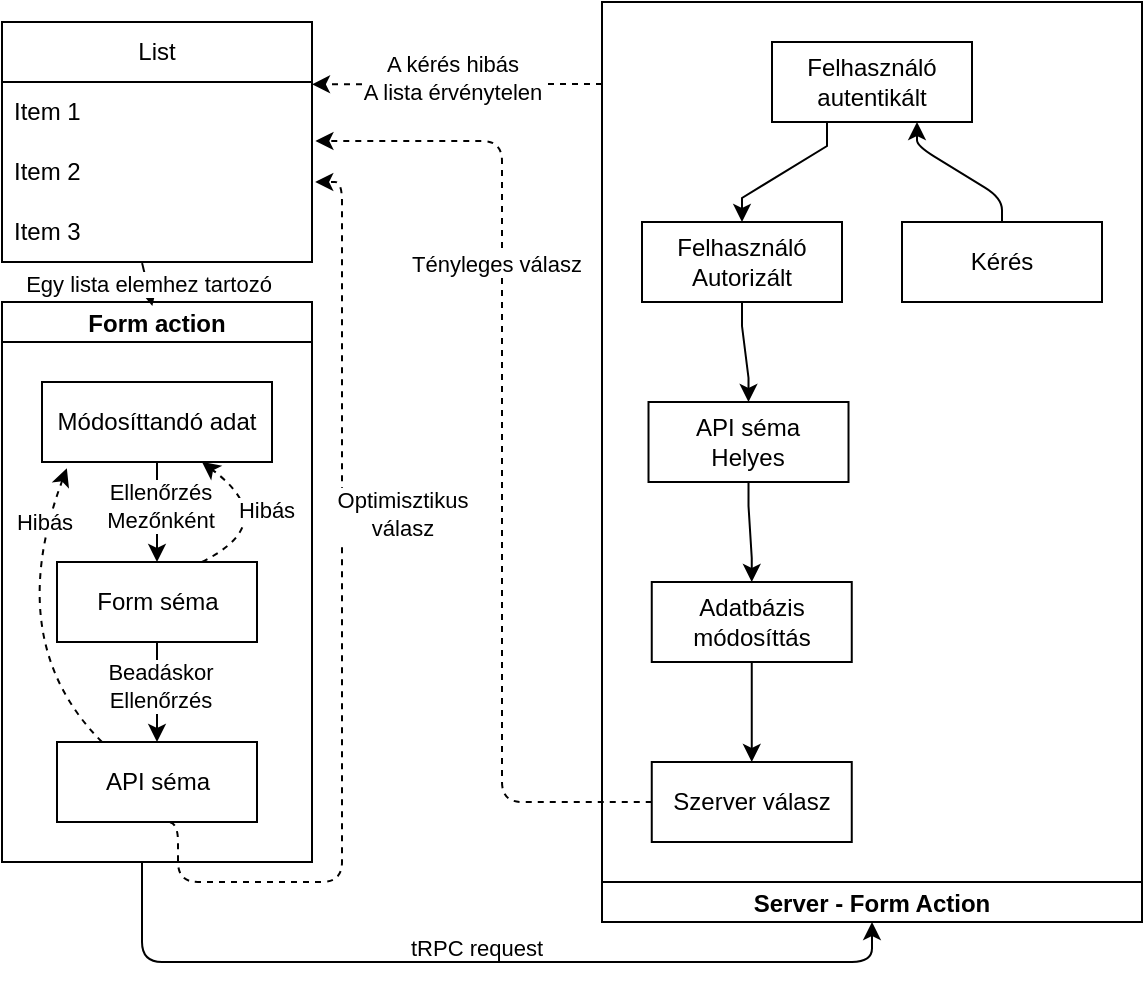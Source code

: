 <mxfile version="24.2.1" type="device">
  <diagram name="Page-1" id="GBj5iKv1wh0PbMnMIuHy">
    <mxGraphModel dx="1247" dy="713" grid="1" gridSize="10" guides="1" tooltips="1" connect="1" arrows="1" fold="1" page="1" pageScale="1" pageWidth="850" pageHeight="1100" math="0" shadow="0">
      <root>
        <mxCell id="0" />
        <mxCell id="1" parent="0" />
        <mxCell id="EJuAX2CbbpujH-HPQyCx-73" value="Form action" style="swimlane;startSize=20;horizontal=1;childLayout=flowLayout;flowOrientation=north;resizable=0;interRankCellSpacing=50;containerType=tree;fontSize=12;movable=0;rotatable=0;deletable=0;editable=0;locked=1;connectable=0;" vertex="1" parent="1">
          <mxGeometry x="10" y="150" width="155" height="280" as="geometry" />
        </mxCell>
        <mxCell id="EJuAX2CbbpujH-HPQyCx-74" value="Módosíttandó adat" style="whiteSpace=wrap;html=1;" vertex="1" parent="EJuAX2CbbpujH-HPQyCx-73">
          <mxGeometry x="20" y="40" width="115" height="40" as="geometry" />
        </mxCell>
        <mxCell id="EJuAX2CbbpujH-HPQyCx-75" value="Form séma" style="whiteSpace=wrap;html=1;" vertex="1" parent="EJuAX2CbbpujH-HPQyCx-73">
          <mxGeometry x="27.5" y="130" width="100" height="40" as="geometry" />
        </mxCell>
        <mxCell id="EJuAX2CbbpujH-HPQyCx-76" value="" style="html=1;rounded=1;curved=0;sourcePerimeterSpacing=0;targetPerimeterSpacing=0;startSize=6;endSize=6;noEdgeStyle=1;orthogonal=1;" edge="1" parent="EJuAX2CbbpujH-HPQyCx-73" source="EJuAX2CbbpujH-HPQyCx-74" target="EJuAX2CbbpujH-HPQyCx-75">
          <mxGeometry relative="1" as="geometry">
            <Array as="points">
              <mxPoint x="77.5" y="92" />
              <mxPoint x="77.5" y="118" />
            </Array>
          </mxGeometry>
        </mxCell>
        <mxCell id="EJuAX2CbbpujH-HPQyCx-82" value="Ellenőrzés&lt;div&gt;Mezőnként&lt;/div&gt;" style="edgeLabel;html=1;align=center;verticalAlign=middle;resizable=0;points=[];" vertex="1" connectable="0" parent="EJuAX2CbbpujH-HPQyCx-76">
          <mxGeometry x="-0.126" y="1" relative="1" as="geometry">
            <mxPoint as="offset" />
          </mxGeometry>
        </mxCell>
        <mxCell id="EJuAX2CbbpujH-HPQyCx-112" value="" style="html=1;rounded=1;curved=0;sourcePerimeterSpacing=0;targetPerimeterSpacing=0;startSize=6;endSize=6;noEdgeStyle=1;orthogonal=1;" edge="1" target="EJuAX2CbbpujH-HPQyCx-114" source="EJuAX2CbbpujH-HPQyCx-75" parent="EJuAX2CbbpujH-HPQyCx-73">
          <mxGeometry relative="1" as="geometry">
            <mxPoint x="488" y="810" as="sourcePoint" />
            <Array as="points">
              <mxPoint x="77.5" y="182" />
              <mxPoint x="77.5" y="208" />
            </Array>
          </mxGeometry>
        </mxCell>
        <mxCell id="EJuAX2CbbpujH-HPQyCx-113" value="Beadáskor&lt;div&gt;Ellenőrzés&lt;/div&gt;" style="edgeLabel;html=1;align=center;verticalAlign=middle;resizable=0;points=[];" vertex="1" connectable="0" parent="EJuAX2CbbpujH-HPQyCx-112">
          <mxGeometry x="-0.126" y="1" relative="1" as="geometry">
            <mxPoint as="offset" />
          </mxGeometry>
        </mxCell>
        <mxCell id="EJuAX2CbbpujH-HPQyCx-114" value="API séma" style="whiteSpace=wrap;html=1;" vertex="1" parent="EJuAX2CbbpujH-HPQyCx-73">
          <mxGeometry x="27.5" y="220" width="100" height="40" as="geometry" />
        </mxCell>
        <mxCell id="EJuAX2CbbpujH-HPQyCx-115" value="List" style="swimlane;fontStyle=0;childLayout=stackLayout;horizontal=1;startSize=30;horizontalStack=0;resizeParent=1;resizeParentMax=0;resizeLast=0;collapsible=1;marginBottom=0;whiteSpace=wrap;html=1;" vertex="1" parent="1">
          <mxGeometry x="10" y="10" width="155" height="120" as="geometry" />
        </mxCell>
        <mxCell id="EJuAX2CbbpujH-HPQyCx-116" value="Item 1" style="text;strokeColor=none;fillColor=none;align=left;verticalAlign=middle;spacingLeft=4;spacingRight=4;overflow=hidden;points=[[0,0.5],[1,0.5]];portConstraint=eastwest;rotatable=0;whiteSpace=wrap;html=1;" vertex="1" parent="EJuAX2CbbpujH-HPQyCx-115">
          <mxGeometry y="30" width="155" height="30" as="geometry" />
        </mxCell>
        <mxCell id="EJuAX2CbbpujH-HPQyCx-117" value="Item 2" style="text;strokeColor=none;fillColor=none;align=left;verticalAlign=middle;spacingLeft=4;spacingRight=4;overflow=hidden;points=[[0,0.5],[1,0.5]];portConstraint=eastwest;rotatable=0;whiteSpace=wrap;html=1;" vertex="1" parent="EJuAX2CbbpujH-HPQyCx-115">
          <mxGeometry y="60" width="155" height="30" as="geometry" />
        </mxCell>
        <mxCell id="EJuAX2CbbpujH-HPQyCx-118" value="Item 3" style="text;strokeColor=none;fillColor=none;align=left;verticalAlign=middle;spacingLeft=4;spacingRight=4;overflow=hidden;points=[[0,0.5],[1,0.5]];portConstraint=eastwest;rotatable=0;whiteSpace=wrap;html=1;" vertex="1" parent="EJuAX2CbbpujH-HPQyCx-115">
          <mxGeometry y="90" width="155" height="30" as="geometry" />
        </mxCell>
        <mxCell id="EJuAX2CbbpujH-HPQyCx-119" value="" style="endArrow=classic;html=1;rounded=0;exitX=0.452;exitY=1.019;exitDx=0;exitDy=0;exitPerimeter=0;entryX=0.485;entryY=0.007;entryDx=0;entryDy=0;entryPerimeter=0;" edge="1" parent="1" source="EJuAX2CbbpujH-HPQyCx-118" target="EJuAX2CbbpujH-HPQyCx-73">
          <mxGeometry width="50" height="50" relative="1" as="geometry">
            <mxPoint x="220" y="170" as="sourcePoint" />
            <mxPoint x="270" y="120" as="targetPoint" />
            <Array as="points" />
          </mxGeometry>
        </mxCell>
        <mxCell id="EJuAX2CbbpujH-HPQyCx-120" value="Egy lista elemhez tartozó" style="edgeLabel;html=1;align=center;verticalAlign=middle;resizable=0;points=[];" vertex="1" connectable="0" parent="EJuAX2CbbpujH-HPQyCx-119">
          <mxGeometry x="-0.076" relative="1" as="geometry">
            <mxPoint as="offset" />
          </mxGeometry>
        </mxCell>
        <mxCell id="EJuAX2CbbpujH-HPQyCx-121" style="edgeStyle=orthogonalEdgeStyle;rounded=1;orthogonalLoop=1;jettySize=auto;html=1;entryX=1.01;entryY=0.694;entryDx=0;entryDy=0;entryPerimeter=0;dashed=1;curved=0;" edge="1" parent="1" target="EJuAX2CbbpujH-HPQyCx-117">
          <mxGeometry relative="1" as="geometry">
            <mxPoint x="300" y="230" as="targetPoint" />
            <mxPoint x="88" y="410" as="sourcePoint" />
            <Array as="points">
              <mxPoint x="98" y="410" />
              <mxPoint x="98" y="440" />
              <mxPoint x="180" y="440" />
              <mxPoint x="180" y="90" />
              <mxPoint x="167" y="90" />
            </Array>
          </mxGeometry>
        </mxCell>
        <mxCell id="EJuAX2CbbpujH-HPQyCx-122" value="Optimisztikus&lt;div&gt;válasz&lt;/div&gt;" style="edgeLabel;html=1;align=center;verticalAlign=middle;resizable=0;points=[];" vertex="1" connectable="0" parent="EJuAX2CbbpujH-HPQyCx-121">
          <mxGeometry x="0.253" y="-1" relative="1" as="geometry">
            <mxPoint x="29" y="-2" as="offset" />
          </mxGeometry>
        </mxCell>
        <mxCell id="EJuAX2CbbpujH-HPQyCx-126" value="" style="endArrow=classic;html=1;rounded=0;curved=1;dashed=1;movable=1;resizable=1;rotatable=1;deletable=1;editable=1;locked=0;connectable=1;" edge="1" parent="1">
          <mxGeometry width="50" height="50" relative="1" as="geometry">
            <mxPoint x="110" y="280" as="sourcePoint" />
            <mxPoint x="110" y="230" as="targetPoint" />
            <Array as="points">
              <mxPoint x="150" y="260" />
            </Array>
          </mxGeometry>
        </mxCell>
        <mxCell id="EJuAX2CbbpujH-HPQyCx-127" value="Hibás" style="edgeLabel;html=1;align=center;verticalAlign=middle;resizable=0;points=[];" vertex="1" connectable="0" parent="EJuAX2CbbpujH-HPQyCx-126">
          <mxGeometry x="-0.149" y="9" relative="1" as="geometry">
            <mxPoint as="offset" />
          </mxGeometry>
        </mxCell>
        <mxCell id="EJuAX2CbbpujH-HPQyCx-128" value="" style="endArrow=classic;html=1;rounded=0;curved=1;dashed=1;movable=1;resizable=1;rotatable=1;deletable=1;editable=1;locked=0;connectable=1;entryX=0.108;entryY=1.079;entryDx=0;entryDy=0;entryPerimeter=0;" edge="1" parent="1" target="EJuAX2CbbpujH-HPQyCx-74">
          <mxGeometry width="50" height="50" relative="1" as="geometry">
            <mxPoint x="60" y="370" as="sourcePoint" />
            <mxPoint x="60" y="320" as="targetPoint" />
            <Array as="points">
              <mxPoint x="10" y="320" />
            </Array>
          </mxGeometry>
        </mxCell>
        <mxCell id="EJuAX2CbbpujH-HPQyCx-129" value="Hibás" style="edgeLabel;html=1;align=center;verticalAlign=middle;resizable=0;points=[];" vertex="1" connectable="0" parent="EJuAX2CbbpujH-HPQyCx-128">
          <mxGeometry x="-0.149" y="9" relative="1" as="geometry">
            <mxPoint x="26" y="-67" as="offset" />
          </mxGeometry>
        </mxCell>
        <mxCell id="EJuAX2CbbpujH-HPQyCx-130" value="Server - Form Action" style="swimlane;startSize=20;horizontal=1;childLayout=flowLayout;flowOrientation=north;resizable=0;interRankCellSpacing=50;containerType=tree;fontSize=12;flipV=1;" vertex="1" parent="1">
          <mxGeometry x="310" width="270" height="460" as="geometry" />
        </mxCell>
        <mxCell id="EJuAX2CbbpujH-HPQyCx-131" value="Felhasználó&lt;div&gt;autentikált&lt;/div&gt;" style="whiteSpace=wrap;html=1;flipV=1;" vertex="1" parent="EJuAX2CbbpujH-HPQyCx-130">
          <mxGeometry x="85" y="20" width="100" height="40" as="geometry" />
        </mxCell>
        <mxCell id="EJuAX2CbbpujH-HPQyCx-134" value="Kérés" style="whiteSpace=wrap;html=1;flipV=1;" vertex="1" parent="EJuAX2CbbpujH-HPQyCx-130">
          <mxGeometry x="150" y="110" width="100" height="40" as="geometry" />
        </mxCell>
        <mxCell id="EJuAX2CbbpujH-HPQyCx-135" value="" style="html=1;rounded=1;curved=0;sourcePerimeterSpacing=0;targetPerimeterSpacing=0;startSize=6;endSize=6;noEdgeStyle=1;orthogonal=1;startArrow=classic;startFill=1;endArrow=none;endFill=0;" edge="1" parent="EJuAX2CbbpujH-HPQyCx-130" source="EJuAX2CbbpujH-HPQyCx-131" target="EJuAX2CbbpujH-HPQyCx-134">
          <mxGeometry relative="1" as="geometry">
            <Array as="points">
              <mxPoint x="157.5" y="72" />
              <mxPoint x="200" y="98" />
            </Array>
          </mxGeometry>
        </mxCell>
        <mxCell id="EJuAX2CbbpujH-HPQyCx-145" value="API séma&lt;div&gt;Helyes&lt;/div&gt;" style="whiteSpace=wrap;html=1;flipV=1;" vertex="1" parent="EJuAX2CbbpujH-HPQyCx-130">
          <mxGeometry x="23.254" y="200" width="100" height="40" as="geometry" />
        </mxCell>
        <mxCell id="EJuAX2CbbpujH-HPQyCx-144" value="" style="edgeStyle=orthogonalEdgeStyle;rounded=0;orthogonalLoop=1;jettySize=auto;html=1;noEdgeStyle=1;orthogonal=1;" edge="1" source="EJuAX2CbbpujH-HPQyCx-131" target="EJuAX2CbbpujH-HPQyCx-148" parent="EJuAX2CbbpujH-HPQyCx-130">
          <mxGeometry relative="1" as="geometry">
            <Array as="points">
              <mxPoint x="112.5" y="72" />
              <mxPoint x="70" y="98" />
            </Array>
          </mxGeometry>
        </mxCell>
        <mxCell id="EJuAX2CbbpujH-HPQyCx-147" value="" style="edgeStyle=orthogonalEdgeStyle;rounded=0;orthogonalLoop=1;jettySize=auto;html=1;noEdgeStyle=1;orthogonal=1;" edge="1" target="EJuAX2CbbpujH-HPQyCx-145" source="EJuAX2CbbpujH-HPQyCx-148" parent="EJuAX2CbbpujH-HPQyCx-130">
          <mxGeometry relative="1" as="geometry">
            <mxPoint x="948" y="760" as="sourcePoint" />
            <Array as="points">
              <mxPoint x="70" y="162" />
              <mxPoint x="73.254" y="188" />
            </Array>
          </mxGeometry>
        </mxCell>
        <mxCell id="EJuAX2CbbpujH-HPQyCx-148" value="Felhasználó&lt;div&gt;Autorizált&lt;/div&gt;" style="whiteSpace=wrap;html=1;flipV=1;" vertex="1" parent="EJuAX2CbbpujH-HPQyCx-130">
          <mxGeometry x="20" y="110" width="100" height="40" as="geometry" />
        </mxCell>
        <mxCell id="EJuAX2CbbpujH-HPQyCx-149" value="" style="edgeStyle=orthogonalEdgeStyle;rounded=0;orthogonalLoop=1;jettySize=auto;html=1;noEdgeStyle=1;orthogonal=1;" edge="1" target="EJuAX2CbbpujH-HPQyCx-150" source="EJuAX2CbbpujH-HPQyCx-145" parent="EJuAX2CbbpujH-HPQyCx-130">
          <mxGeometry relative="1" as="geometry">
            <mxPoint x="950" y="810" as="sourcePoint" />
            <Array as="points">
              <mxPoint x="73.254" y="252" />
              <mxPoint x="74.881" y="278" />
            </Array>
          </mxGeometry>
        </mxCell>
        <mxCell id="EJuAX2CbbpujH-HPQyCx-150" value="Adatbázis módosíttás" style="whiteSpace=wrap;html=1;flipV=1;" vertex="1" parent="EJuAX2CbbpujH-HPQyCx-130">
          <mxGeometry x="24.881" y="290" width="100" height="40" as="geometry" />
        </mxCell>
        <mxCell id="EJuAX2CbbpujH-HPQyCx-152" value="Szerver válasz" style="whiteSpace=wrap;html=1;flipV=1;" vertex="1" parent="EJuAX2CbbpujH-HPQyCx-130">
          <mxGeometry x="24.881" y="380" width="100" height="40" as="geometry" />
        </mxCell>
        <mxCell id="EJuAX2CbbpujH-HPQyCx-151" value="" style="edgeStyle=orthogonalEdgeStyle;rounded=0;orthogonalLoop=1;jettySize=auto;html=1;noEdgeStyle=1;orthogonal=1;" edge="1" target="EJuAX2CbbpujH-HPQyCx-152" source="EJuAX2CbbpujH-HPQyCx-150" parent="EJuAX2CbbpujH-HPQyCx-130">
          <mxGeometry relative="1" as="geometry">
            <mxPoint x="889" y="840" as="sourcePoint" />
            <Array as="points">
              <mxPoint x="74.881" y="342" />
              <mxPoint x="74.881" y="368" />
            </Array>
          </mxGeometry>
        </mxCell>
        <mxCell id="EJuAX2CbbpujH-HPQyCx-139" value="" style="endArrow=classic;html=1;rounded=1;entryX=0.5;entryY=1;entryDx=0;entryDy=0;curved=0;" edge="1" parent="1" target="EJuAX2CbbpujH-HPQyCx-130">
          <mxGeometry width="50" height="50" relative="1" as="geometry">
            <mxPoint x="80" y="430" as="sourcePoint" />
            <mxPoint x="480" y="340" as="targetPoint" />
            <Array as="points">
              <mxPoint x="80" y="480" />
              <mxPoint x="445" y="480" />
            </Array>
          </mxGeometry>
        </mxCell>
        <mxCell id="EJuAX2CbbpujH-HPQyCx-140" value="tRPC request&lt;div&gt;&lt;br&gt;&lt;/div&gt;" style="edgeLabel;html=1;align=center;verticalAlign=middle;resizable=0;points=[];labelBackgroundColor=none;" vertex="1" connectable="0" parent="EJuAX2CbbpujH-HPQyCx-139">
          <mxGeometry x="0.027" y="-2" relative="1" as="geometry">
            <mxPoint x="-7" y="-2" as="offset" />
          </mxGeometry>
        </mxCell>
        <mxCell id="EJuAX2CbbpujH-HPQyCx-154" style="edgeStyle=orthogonalEdgeStyle;rounded=1;orthogonalLoop=1;jettySize=auto;html=1;exitX=0;exitY=0.5;exitDx=0;exitDy=0;entryX=1.011;entryY=-0.017;entryDx=0;entryDy=0;entryPerimeter=0;curved=0;dashed=1;" edge="1" parent="1" source="EJuAX2CbbpujH-HPQyCx-152" target="EJuAX2CbbpujH-HPQyCx-117">
          <mxGeometry relative="1" as="geometry">
            <Array as="points">
              <mxPoint x="260" y="400" />
              <mxPoint x="260" y="70" />
            </Array>
          </mxGeometry>
        </mxCell>
        <mxCell id="EJuAX2CbbpujH-HPQyCx-158" value="Tényleges válasz" style="edgeLabel;html=1;align=center;verticalAlign=middle;resizable=0;points=[];" vertex="1" connectable="0" parent="EJuAX2CbbpujH-HPQyCx-154">
          <mxGeometry x="0.381" y="3" relative="1" as="geometry">
            <mxPoint as="offset" />
          </mxGeometry>
        </mxCell>
        <mxCell id="EJuAX2CbbpujH-HPQyCx-159" value="" style="endArrow=classic;html=1;rounded=0;entryX=1.043;entryY=0.706;entryDx=0;entryDy=0;entryPerimeter=0;dashed=1;" edge="1" parent="1">
          <mxGeometry width="50" height="50" relative="1" as="geometry">
            <mxPoint x="310" y="41" as="sourcePoint" />
            <mxPoint x="164.995" y="41.18" as="targetPoint" />
          </mxGeometry>
        </mxCell>
        <mxCell id="EJuAX2CbbpujH-HPQyCx-160" value="A kérés hibás&lt;div&gt;A lista érvénytelen&lt;/div&gt;" style="edgeLabel;html=1;align=center;verticalAlign=middle;resizable=0;points=[];" vertex="1" connectable="0" parent="EJuAX2CbbpujH-HPQyCx-159">
          <mxGeometry x="0.042" y="-3" relative="1" as="geometry">
            <mxPoint as="offset" />
          </mxGeometry>
        </mxCell>
      </root>
    </mxGraphModel>
  </diagram>
</mxfile>
